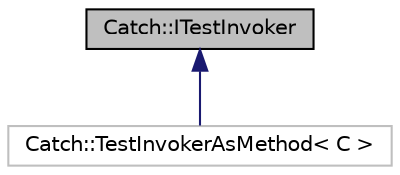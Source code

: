 digraph "Catch::ITestInvoker"
{
 // LATEX_PDF_SIZE
  edge [fontname="Helvetica",fontsize="10",labelfontname="Helvetica",labelfontsize="10"];
  node [fontname="Helvetica",fontsize="10",shape=record];
  Node1 [label="Catch::ITestInvoker",height=0.2,width=0.4,color="black", fillcolor="grey75", style="filled", fontcolor="black",tooltip=" "];
  Node1 -> Node2 [dir="back",color="midnightblue",fontsize="10",style="solid"];
  Node2 [label="Catch::TestInvokerAsMethod\< C \>",height=0.2,width=0.4,color="grey75", fillcolor="white", style="filled",URL="$classCatch_1_1TestInvokerAsMethod.html",tooltip=" "];
}
